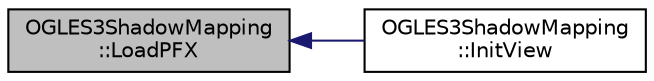 digraph "OGLES3ShadowMapping::LoadPFX"
{
  edge [fontname="Helvetica",fontsize="10",labelfontname="Helvetica",labelfontsize="10"];
  node [fontname="Helvetica",fontsize="10",shape=record];
  rankdir="LR";
  Node1 [label="OGLES3ShadowMapping\l::LoadPFX",height=0.2,width=0.4,color="black", fillcolor="grey75", style="filled", fontcolor="black"];
  Node1 -> Node2 [dir="back",color="midnightblue",fontsize="10",style="solid"];
  Node2 [label="OGLES3ShadowMapping\l::InitView",height=0.2,width=0.4,color="black", fillcolor="white", style="filled",URL="$class_o_g_l_e_s3_shadow_mapping.html#ae273de8d96a18000cc4b9a893e51513e"];
}

